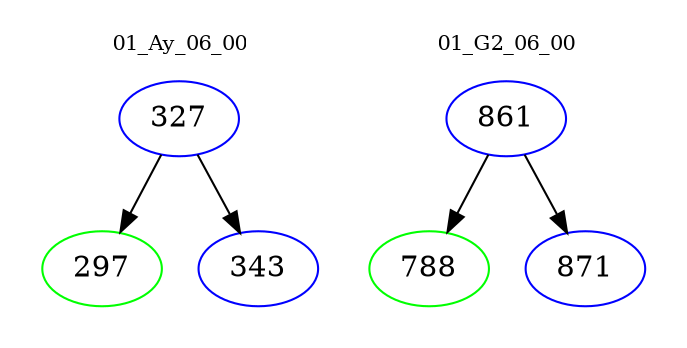 digraph{
subgraph cluster_0 {
color = white
label = "01_Ay_06_00";
fontsize=10;
T0_327 [label="327", color="blue"]
T0_327 -> T0_297 [color="black"]
T0_297 [label="297", color="green"]
T0_327 -> T0_343 [color="black"]
T0_343 [label="343", color="blue"]
}
subgraph cluster_1 {
color = white
label = "01_G2_06_00";
fontsize=10;
T1_861 [label="861", color="blue"]
T1_861 -> T1_788 [color="black"]
T1_788 [label="788", color="green"]
T1_861 -> T1_871 [color="black"]
T1_871 [label="871", color="blue"]
}
}
